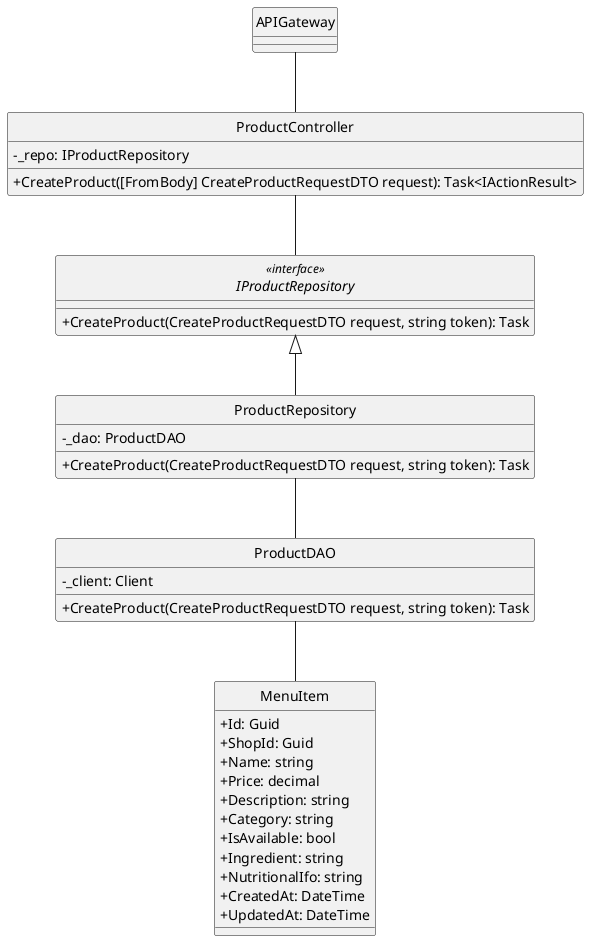 @startuml
hide circle
skinparam classAttributeIconSize 0
skinparam linetype ortho

class APIGateway {
}

class ProductController {
    - _repo: IProductRepository
    + CreateProduct([FromBody] CreateProductRequestDTO request): Task<IActionResult>
}

interface IProductRepository<<interface>> {
    + CreateProduct(CreateProductRequestDTO request, string token): Task
}

class ProductRepository {
    - _dao: ProductDAO
    + CreateProduct(CreateProductRequestDTO request, string token): Task
}

class ProductDAO {
    - _client: Client
    + CreateProduct(CreateProductRequestDTO request, string token): Task
}

class MenuItem {
    + Id: Guid
    + ShopId: Guid
    + Name: string
    + Price: decimal
    + Description: string
    + Category: string
    + IsAvailable: bool
    + Ingredient: string
    + NutritionalIfo: string
    + CreatedAt: DateTime
    + UpdatedAt: DateTime
}

APIGateway -- ProductController
ProductController -- IProductRepository 
IProductRepository <|-- ProductRepository
ProductRepository -- ProductDAO
ProductDAO -- MenuItem

@enduml
